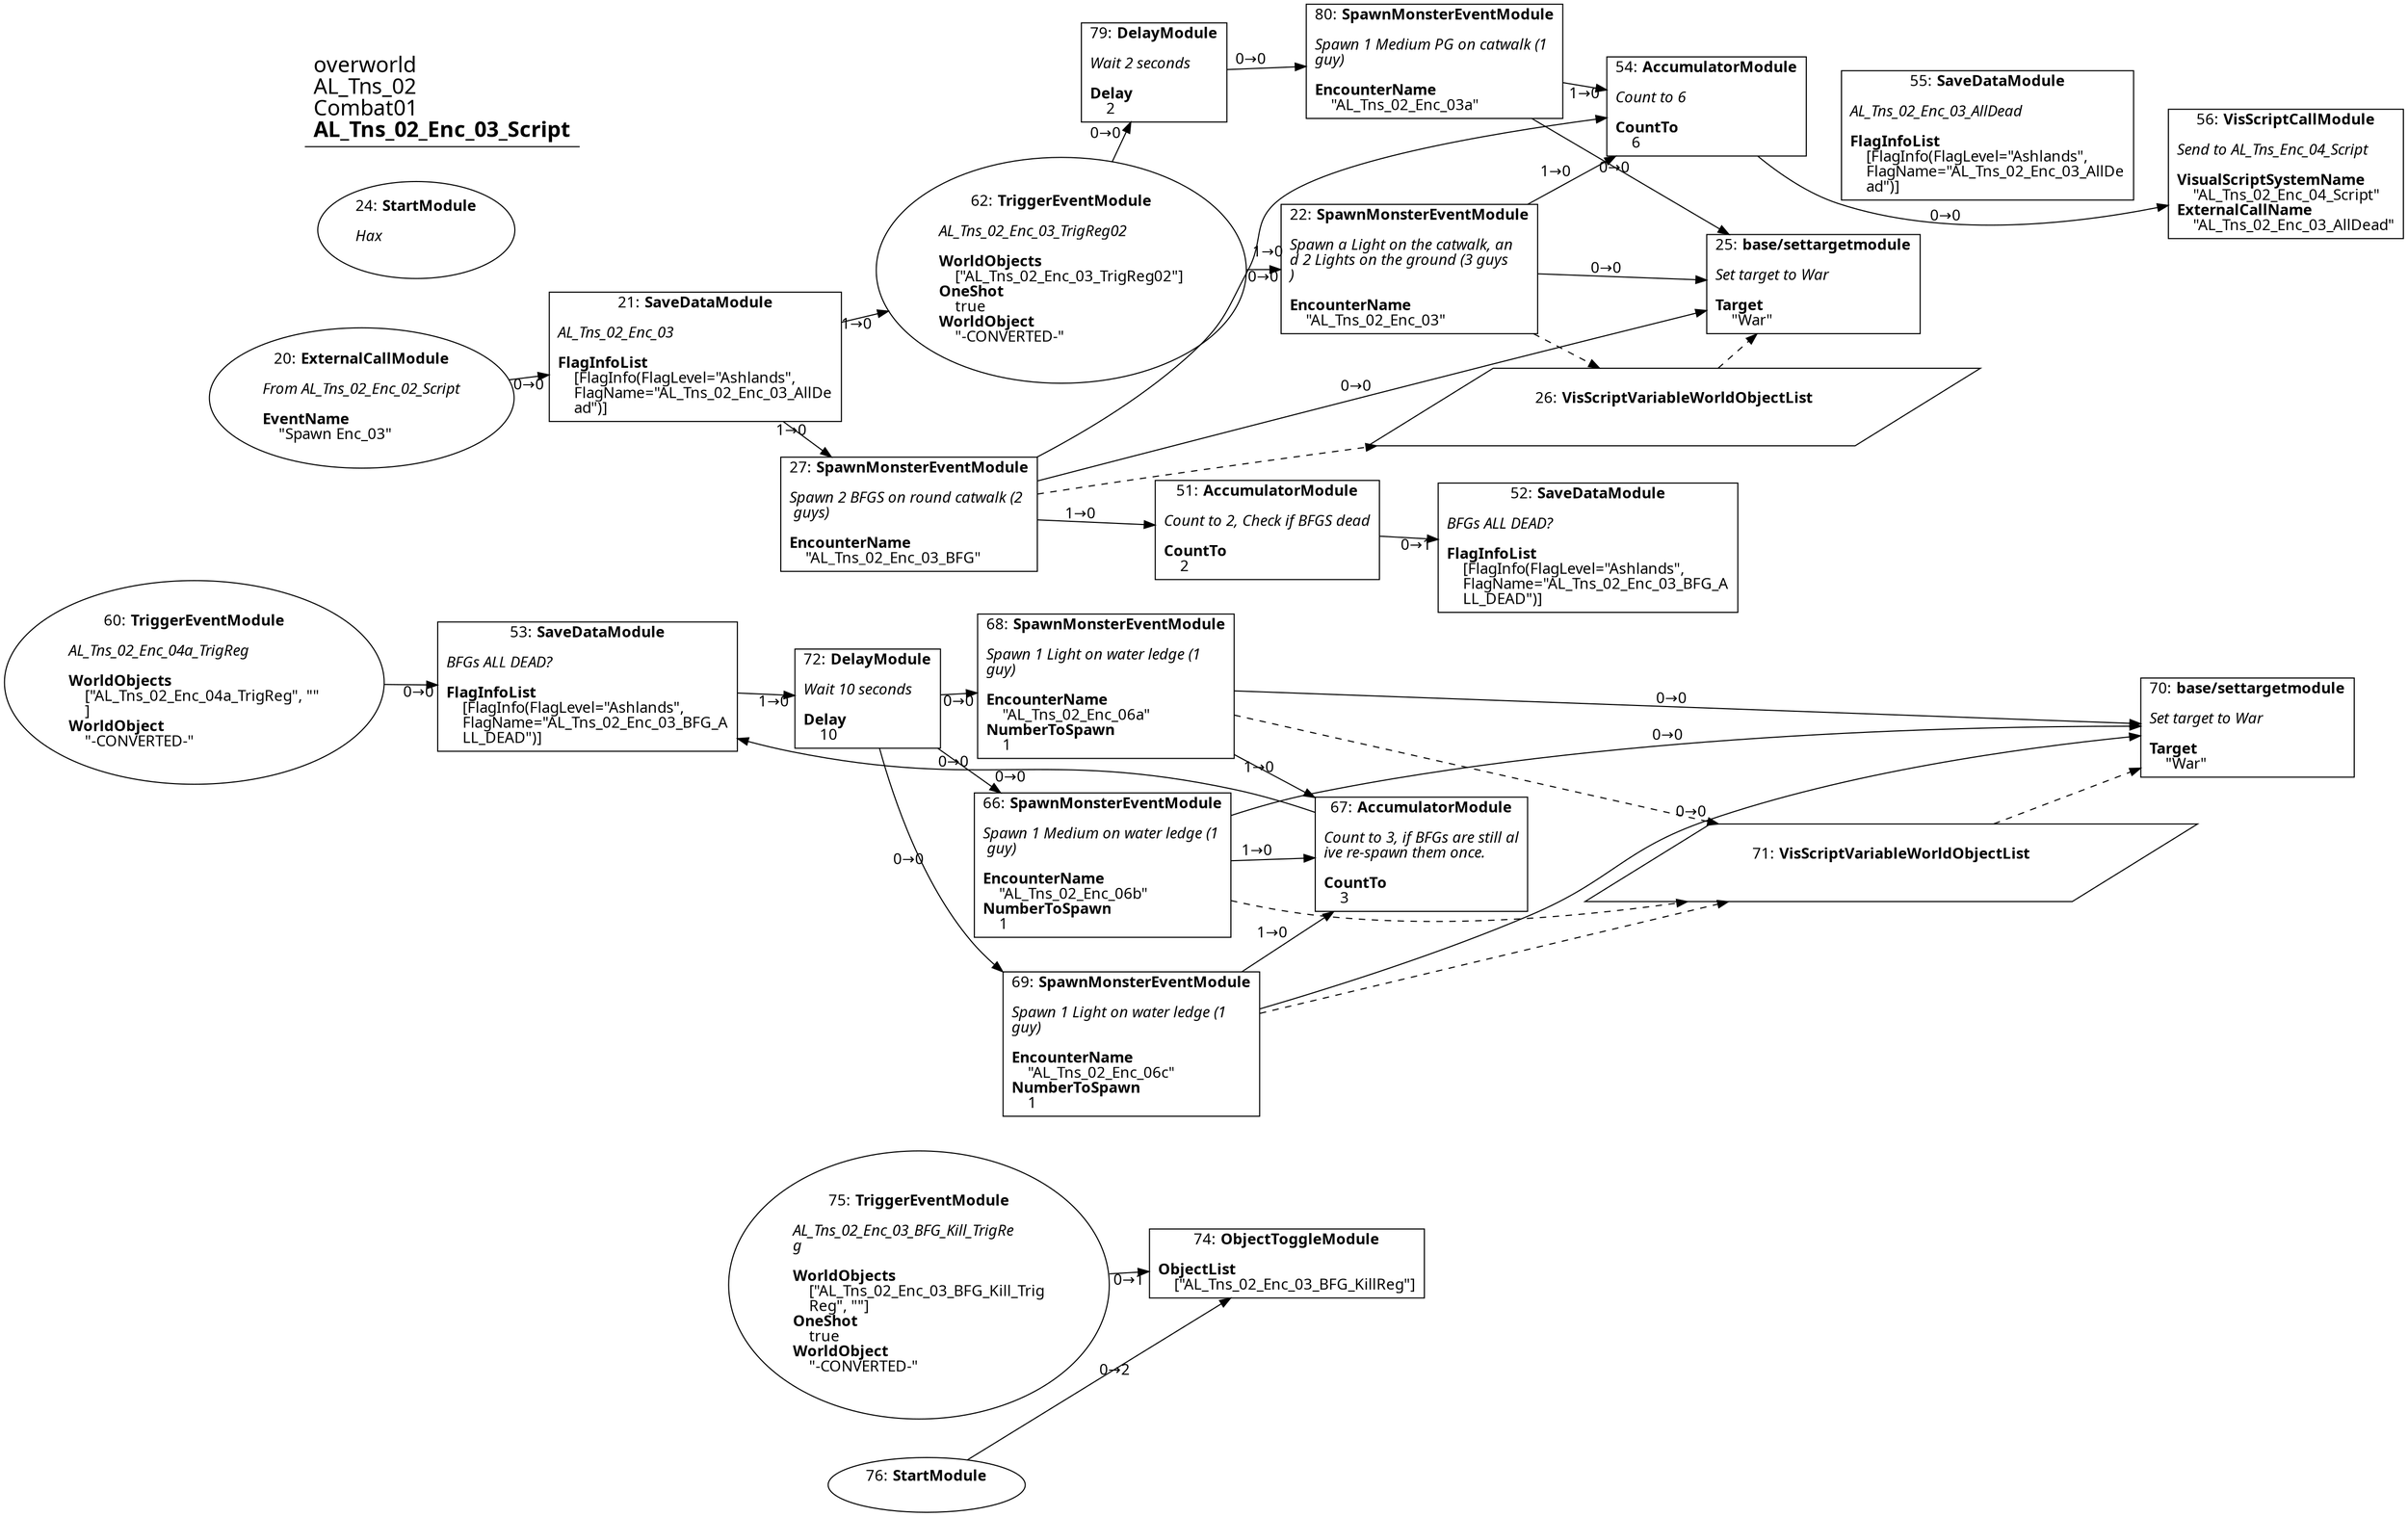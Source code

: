 digraph {
    layout = fdp;
    overlap = prism;
    sep = "+16";
    splines = spline;

    node [ shape = box ];

    graph [ fontname = "Segoe UI" ];
    node [ fontname = "Segoe UI" ];
    edge [ fontname = "Segoe UI" ];

    20 [ label = <20: <b>ExternalCallModule</b><br/><br/><i>From AL_Tns_02_Enc_02_Script<br align="left"/></i><br align="left"/><b>EventName</b><br align="left"/>    &quot;Spawn Enc_03&quot;<br align="left"/>> ];
    20 [ shape = oval ]
    20 [ pos = "0.021000002,-0.76600003!" ];
    20 -> 21 [ label = "0→0" ];

    21 [ label = <21: <b>SaveDataModule</b><br/><br/><i>AL_Tns_02_Enc_03<br align="left"/></i><br align="left"/><b>FlagInfoList</b><br align="left"/>    [FlagInfo(FlagLevel=&quot;Ashlands&quot;, <br align="left"/>    FlagName=&quot;AL_Tns_02_Enc_03_AllDe<br align="left"/>    ad&quot;)]<br align="left"/>> ];
    21 [ pos = "0.28,-0.76500005!" ];
    21 -> 27 [ label = "1→0" ];
    21 -> 62 [ label = "1→0" ];

    22 [ label = <22: <b>SpawnMonsterEventModule</b><br/><br/><i>Spawn a Light on the catwalk, an<br align="left"/>d 2 Lights on the ground (3 guys<br align="left"/>) <br align="left"/></i><br align="left"/><b>EncounterName</b><br align="left"/>    &quot;AL_Tns_02_Enc_03&quot;<br align="left"/>> ];
    22 [ pos = "1.019,-0.794!" ];
    22 -> 25 [ label = "0→0" ];
    22 -> 54 [ label = "1→0" ];
    22 -> 26 [ style = dashed ];

    24 [ label = <24: <b>StartModule</b><br/><br/><i>Hax<br align="left"/></i><br align="left"/>> ];
    24 [ shape = oval ]
    24 [ pos = "0.021000002,-0.624!" ];

    25 [ label = <25: <b>base/settargetmodule</b><br/><br/><i>Set target to War<br align="left"/></i><br align="left"/><b>Target</b><br align="left"/>    &quot;War&quot;<br align="left"/>> ];
    25 [ pos = "1.595,-0.938!" ];
    26 -> 25 [ style = dashed ];

    26 [ label = <26: <b>VisScriptVariableWorldObjectList</b><br/><br/>> ];
    26 [ shape = parallelogram ]
    26 [ pos = "1.4760001,-1.07!" ];

    27 [ label = <27: <b>SpawnMonsterEventModule</b><br/><br/><i>Spawn 2 BFGS on round catwalk (2<br align="left"/> guys)<br align="left"/></i><br align="left"/><b>EncounterName</b><br align="left"/>    &quot;AL_Tns_02_Enc_03_BFG&quot;<br align="left"/>> ];
    27 [ pos = "0.583,-1.1110001!" ];
    27 -> 51 [ label = "1→0" ];
    27 -> 54 [ label = "1→0" ];
    27 -> 25 [ label = "0→0" ];
    27 -> 26 [ style = dashed ];

    51 [ label = <51: <b>AccumulatorModule</b><br/><br/><i>Count to 2, Check if BFGS dead<br align="left"/></i><br align="left"/><b>CountTo</b><br align="left"/>    2<br align="left"/>> ];
    51 [ pos = "1.0070001,-1.2720001!" ];
    51 -> 52 [ label = "0→1" ];

    52 [ label = <52: <b>SaveDataModule</b><br/><br/><i>BFGs ALL DEAD?<br align="left"/></i><br align="left"/><b>FlagInfoList</b><br align="left"/>    [FlagInfo(FlagLevel=&quot;Ashlands&quot;, <br align="left"/>    FlagName=&quot;AL_Tns_02_Enc_03_BFG_A<br align="left"/>    LL_DEAD&quot;)]<br align="left"/>> ];
    52 [ pos = "1.284,-1.258!" ];

    53 [ label = <53: <b>SaveDataModule</b><br/><br/><i>BFGs ALL DEAD?<br align="left"/></i><br align="left"/><b>FlagInfoList</b><br align="left"/>    [FlagInfo(FlagLevel=&quot;Ashlands&quot;, <br align="left"/>    FlagName=&quot;AL_Tns_02_Enc_03_BFG_A<br align="left"/>    LL_DEAD&quot;)]<br align="left"/>> ];
    53 [ pos = "0.44500002,-1.8610001!" ];
    53 -> 72 [ label = "1→0" ];

    54 [ label = <54: <b>AccumulatorModule</b><br/><br/><i>Count to 6<br align="left"/></i><br align="left"/><b>CountTo</b><br align="left"/>    6<br align="left"/>> ];
    54 [ pos = "1.5530001,-0.513!" ];
    54 -> 56 [ label = "0→0" ];

    55 [ label = <55: <b>SaveDataModule</b><br/><br/><i>AL_Tns_02_Enc_03_AllDead<br align="left"/></i><br align="left"/><b>FlagInfoList</b><br align="left"/>    [FlagInfo(FlagLevel=&quot;Ashlands&quot;, <br align="left"/>    FlagName=&quot;AL_Tns_02_Enc_03_AllDe<br align="left"/>    ad&quot;)]<br align="left"/>> ];
    55 [ pos = "1.838,-0.51000005!" ];

    56 [ label = <56: <b>VisScriptCallModule</b><br/><br/><i>Send to AL_Tns_Enc_04_Script<br align="left"/></i><br align="left"/><b>VisualScriptSystemName</b><br align="left"/>    &quot;AL_Tns_02_Enc_04_Script&quot;<br align="left"/><b>ExternalCallName</b><br align="left"/>    &quot;AL_Tns_02_Enc_03_AllDead&quot;<br align="left"/>> ];
    56 [ pos = "2.104,-0.51900005!" ];

    60 [ label = <60: <b>TriggerEventModule</b><br/><br/><i>AL_Tns_02_Enc_04a_TrigReg<br align="left"/></i><br align="left"/><b>WorldObjects</b><br align="left"/>    [&quot;AL_Tns_02_Enc_04a_TrigReg&quot;, &quot;&quot;<br align="left"/>    ]<br align="left"/><b>WorldObject</b><br align="left"/>    &quot;-CONVERTED-&quot;<br align="left"/>> ];
    60 [ shape = oval ]
    60 [ pos = "0.16600001,-1.8560001!" ];
    60 -> 53 [ label = "0→0" ];

    62 [ label = <62: <b>TriggerEventModule</b><br/><br/><i>AL_Tns_02_Enc_03_TrigReg02<br align="left"/></i><br align="left"/><b>WorldObjects</b><br align="left"/>    [&quot;AL_Tns_02_Enc_03_TrigReg02&quot;]<br align="left"/><b>OneShot</b><br align="left"/>    true<br align="left"/><b>WorldObject</b><br align="left"/>    &quot;-CONVERTED-&quot;<br align="left"/>> ];
    62 [ shape = oval ]
    62 [ pos = "0.551,-0.75900006!" ];
    62 -> 22 [ label = "0→0" ];
    62 -> 79 [ label = "0→0" ];

    66 [ label = <66: <b>SpawnMonsterEventModule</b><br/><br/><i>Spawn 1 Medium on water ledge (1<br align="left"/> guy)<br align="left"/></i><br align="left"/><b>EncounterName</b><br align="left"/>    &quot;AL_Tns_02_Enc_06b&quot;<br align="left"/><b>NumberToSpawn</b><br align="left"/>    1<br align="left"/>> ];
    66 [ pos = "0.96400005,-2.085!" ];
    66 -> 67 [ label = "1→0" ];
    66 -> 70 [ label = "0→0" ];
    66 -> 71 [ style = dashed ];

    67 [ label = <67: <b>AccumulatorModule</b><br/><br/><i>Count to 3, if BFGs are still al<br align="left"/>ive re-spawn them once.<br align="left"/></i><br align="left"/><b>CountTo</b><br align="left"/>    3<br align="left"/>> ];
    67 [ pos = "1.432,-2.134!" ];
    67 -> 53 [ label = "0→0" ];

    68 [ label = <68: <b>SpawnMonsterEventModule</b><br/><br/><i>Spawn 1 Light on water ledge (1 <br align="left"/>guy)<br align="left"/></i><br align="left"/><b>EncounterName</b><br align="left"/>    &quot;AL_Tns_02_Enc_06a&quot;<br align="left"/><b>NumberToSpawn</b><br align="left"/>    1<br align="left"/>> ];
    68 [ pos = "0.96300006,-1.7820001!" ];
    68 -> 67 [ label = "1→0" ];
    68 -> 70 [ label = "0→0" ];
    68 -> 71 [ style = dashed ];

    69 [ label = <69: <b>SpawnMonsterEventModule</b><br/><br/><i>Spawn 1 Light on water ledge (1 <br align="left"/>guy)<br align="left"/></i><br align="left"/><b>EncounterName</b><br align="left"/>    &quot;AL_Tns_02_Enc_06c&quot;<br align="left"/><b>NumberToSpawn</b><br align="left"/>    1<br align="left"/>> ];
    69 [ pos = "0.97900003,-2.352!" ];
    69 -> 67 [ label = "1→0" ];
    69 -> 70 [ label = "0→0" ];
    69 -> 71 [ style = dashed ];

    70 [ label = <70: <b>base/settargetmodule</b><br/><br/><i>Set target to War<br align="left"/></i><br align="left"/><b>Target</b><br align="left"/>    &quot;War&quot;<br align="left"/>> ];
    70 [ pos = "1.9650002,-2.058!" ];
    71 -> 70 [ style = dashed ];

    71 [ label = <71: <b>VisScriptVariableWorldObjectList</b><br/><br/>> ];
    71 [ shape = parallelogram ]
    71 [ pos = "1.7220001,-2.1620002!" ];

    72 [ label = <72: <b>DelayModule</b><br/><br/><i>Wait 10 seconds<br align="left"/></i><br align="left"/><b>Delay</b><br align="left"/>    10<br align="left"/>> ];
    72 [ pos = "0.70000005,-1.8610001!" ];
    72 -> 68 [ label = "0→0" ];
    72 -> 66 [ label = "0→0" ];
    72 -> 69 [ label = "0→0" ];

    74 [ label = <74: <b>ObjectToggleModule</b><br/><br/><b>ObjectList</b><br align="left"/>    [&quot;AL_Tns_02_Enc_03_BFG_KillReg&quot;]<br align="left"/>> ];
    74 [ pos = "1.1700001,-2.6680002!" ];

    75 [ label = <75: <b>TriggerEventModule</b><br/><br/><i>AL_Tns_02_Enc_03_BFG_Kill_TrigRe<br align="left"/>g<br align="left"/></i><br align="left"/><b>WorldObjects</b><br align="left"/>    [&quot;AL_Tns_02_Enc_03_BFG_Kill_Trig<br align="left"/>    Reg&quot;, &quot;&quot;]<br align="left"/><b>OneShot</b><br align="left"/>    true<br align="left"/><b>WorldObject</b><br align="left"/>    &quot;-CONVERTED-&quot;<br align="left"/>> ];
    75 [ shape = oval ]
    75 [ pos = "0.776,-2.68!" ];
    75 -> 74 [ label = "0→1" ];

    76 [ label = <76: <b>StartModule</b><br/><br/>> ];
    76 [ shape = oval ]
    76 [ pos = "0.78200006,-2.8760002!" ];
    76 -> 74 [ label = "0→2" ];

    79 [ label = <79: <b>DelayModule</b><br/><br/><i>Wait 2 seconds<br align="left"/></i><br align="left"/><b>Delay</b><br align="left"/>    2<br align="left"/>> ];
    79 [ pos = "0.82100004,-0.51900005!" ];
    79 -> 80 [ label = "0→0" ];

    80 [ label = <80: <b>SpawnMonsterEventModule</b><br/><br/><i>Spawn 1 Medium PG on catwalk (1 <br align="left"/>guy)<br align="left"/></i><br align="left"/><b>EncounterName</b><br align="left"/>    &quot;AL_Tns_02_Enc_03a&quot;<br align="left"/>> ];
    80 [ pos = "1.0220001,-0.49500003!" ];
    80 -> 25 [ label = "0→0" ];
    80 -> 54 [ label = "1→0" ];

    title [ pos = "0.020000001,-0.49400002!" ];
    title [ shape = underline ];
    title [ label = <<font point-size="20">overworld<br align="left"/>AL_Tns_02<br align="left"/>Combat01<br align="left"/><b>AL_Tns_02_Enc_03_Script</b><br align="left"/></font>> ];
}
